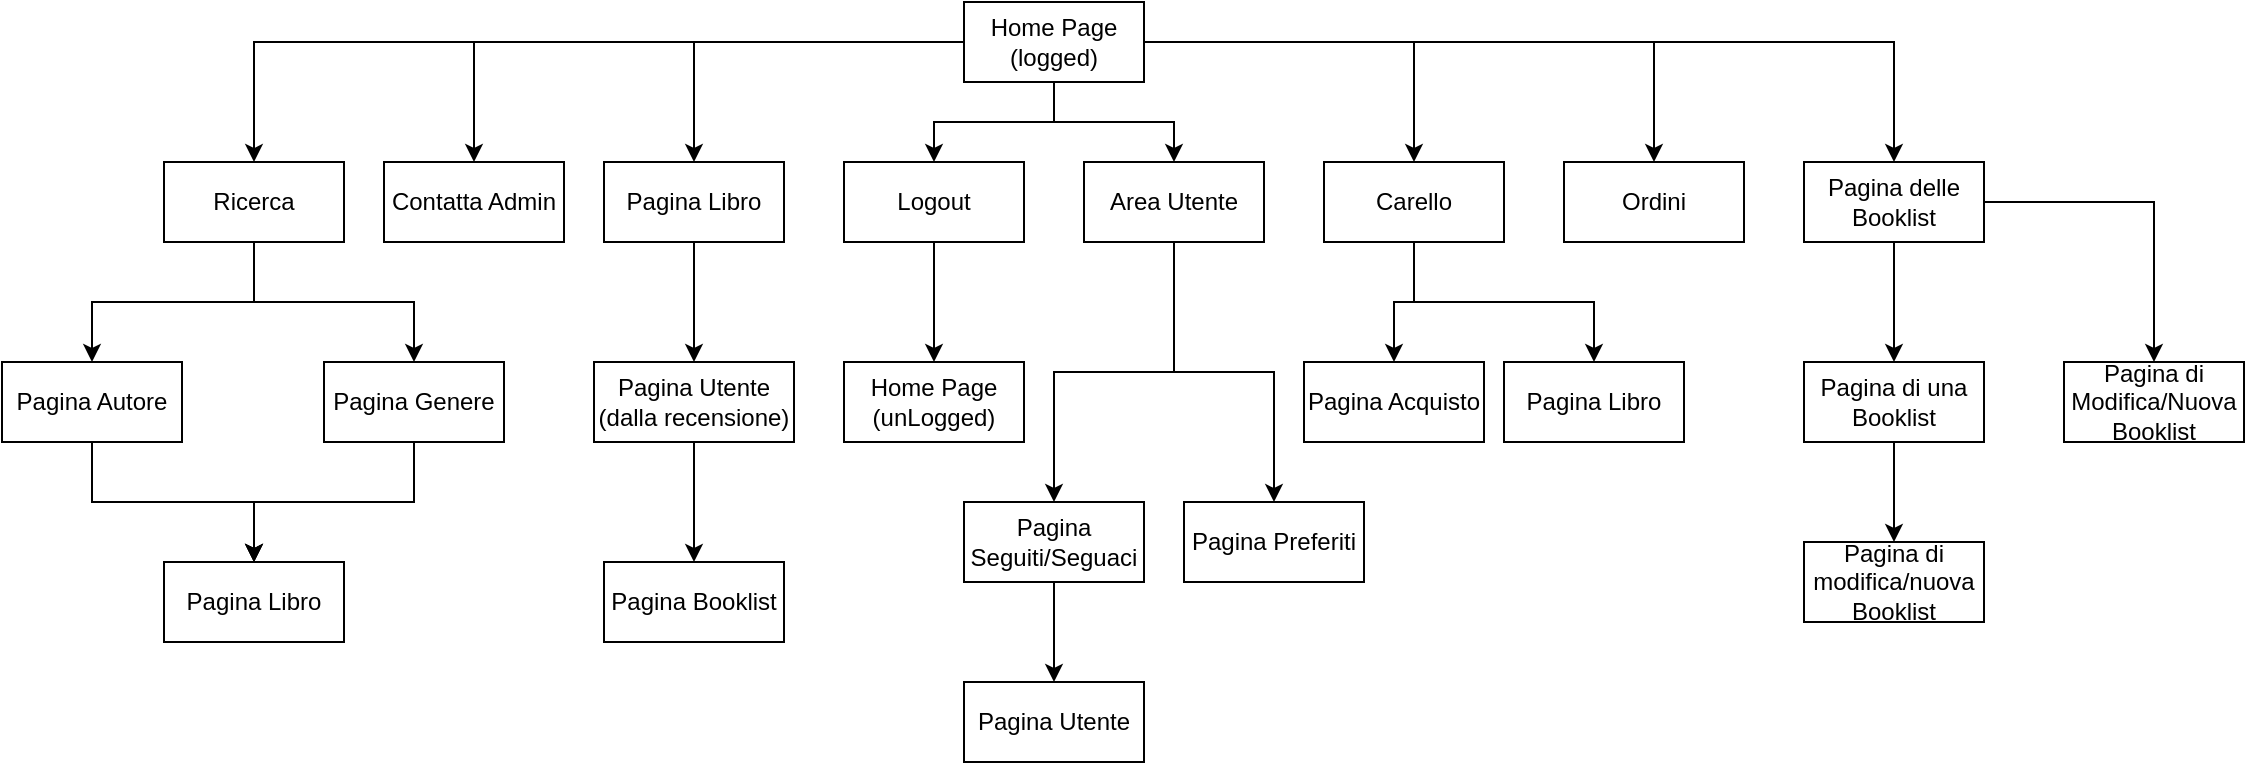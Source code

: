 <mxfile version="14.1.7" type="device"><diagram id="4htK55uaqwk8kr_ycrbB" name="Page-1"><mxGraphModel dx="1312" dy="1835" grid="1" gridSize="10" guides="1" tooltips="1" connect="1" arrows="1" fold="1" page="1" pageScale="1" pageWidth="827" pageHeight="1169" math="0" shadow="0"><root><mxCell id="0"/><mxCell id="1" parent="0"/><mxCell id="uWvcIYyvJjHRDSpbEB4w-3" style="edgeStyle=orthogonalEdgeStyle;rounded=0;orthogonalLoop=1;jettySize=auto;html=1;entryX=0.5;entryY=0;entryDx=0;entryDy=0;" edge="1" parent="1" source="uWvcIYyvJjHRDSpbEB4w-7" target="uWvcIYyvJjHRDSpbEB4w-11"><mxGeometry relative="1" as="geometry"/></mxCell><mxCell id="uWvcIYyvJjHRDSpbEB4w-4" style="edgeStyle=orthogonalEdgeStyle;rounded=0;orthogonalLoop=1;jettySize=auto;html=1;entryX=0.5;entryY=0;entryDx=0;entryDy=0;" edge="1" parent="1" source="uWvcIYyvJjHRDSpbEB4w-7" target="uWvcIYyvJjHRDSpbEB4w-12"><mxGeometry relative="1" as="geometry"/></mxCell><mxCell id="uWvcIYyvJjHRDSpbEB4w-5" style="edgeStyle=orthogonalEdgeStyle;rounded=0;orthogonalLoop=1;jettySize=auto;html=1;" edge="1" parent="1" source="uWvcIYyvJjHRDSpbEB4w-7" target="uWvcIYyvJjHRDSpbEB4w-14"><mxGeometry relative="1" as="geometry"/></mxCell><mxCell id="uWvcIYyvJjHRDSpbEB4w-6" style="edgeStyle=orthogonalEdgeStyle;rounded=0;orthogonalLoop=1;jettySize=auto;html=1;" edge="1" parent="1" source="uWvcIYyvJjHRDSpbEB4w-7" target="uWvcIYyvJjHRDSpbEB4w-18"><mxGeometry relative="1" as="geometry"/></mxCell><mxCell id="uWvcIYyvJjHRDSpbEB4w-60" style="edgeStyle=orthogonalEdgeStyle;rounded=0;orthogonalLoop=1;jettySize=auto;html=1;" edge="1" parent="1" source="uWvcIYyvJjHRDSpbEB4w-7" target="uWvcIYyvJjHRDSpbEB4w-56"><mxGeometry relative="1" as="geometry"/></mxCell><mxCell id="uWvcIYyvJjHRDSpbEB4w-61" style="edgeStyle=orthogonalEdgeStyle;rounded=0;orthogonalLoop=1;jettySize=auto;html=1;entryX=0.5;entryY=0;entryDx=0;entryDy=0;" edge="1" parent="1" source="uWvcIYyvJjHRDSpbEB4w-7" target="uWvcIYyvJjHRDSpbEB4w-57"><mxGeometry relative="1" as="geometry"/></mxCell><mxCell id="uWvcIYyvJjHRDSpbEB4w-62" style="edgeStyle=orthogonalEdgeStyle;rounded=0;orthogonalLoop=1;jettySize=auto;html=1;" edge="1" parent="1" source="uWvcIYyvJjHRDSpbEB4w-7" target="uWvcIYyvJjHRDSpbEB4w-58"><mxGeometry relative="1" as="geometry"/></mxCell><mxCell id="uWvcIYyvJjHRDSpbEB4w-63" style="edgeStyle=orthogonalEdgeStyle;rounded=0;orthogonalLoop=1;jettySize=auto;html=1;entryX=0.5;entryY=0;entryDx=0;entryDy=0;" edge="1" parent="1" source="uWvcIYyvJjHRDSpbEB4w-7" target="uWvcIYyvJjHRDSpbEB4w-59"><mxGeometry relative="1" as="geometry"/></mxCell><mxCell id="uWvcIYyvJjHRDSpbEB4w-7" value="Home Page&lt;br&gt;(logged)" style="rounded=0;whiteSpace=wrap;html=1;" vertex="1" parent="1"><mxGeometry x="510" y="-1140" width="90" height="40" as="geometry"/></mxCell><mxCell id="uWvcIYyvJjHRDSpbEB4w-9" style="edgeStyle=orthogonalEdgeStyle;rounded=0;orthogonalLoop=1;jettySize=auto;html=1;entryX=0.5;entryY=0;entryDx=0;entryDy=0;" edge="1" parent="1" source="uWvcIYyvJjHRDSpbEB4w-11" target="uWvcIYyvJjHRDSpbEB4w-20"><mxGeometry relative="1" as="geometry"/></mxCell><mxCell id="uWvcIYyvJjHRDSpbEB4w-28" style="edgeStyle=orthogonalEdgeStyle;rounded=0;orthogonalLoop=1;jettySize=auto;html=1;" edge="1" parent="1" source="uWvcIYyvJjHRDSpbEB4w-11" target="uWvcIYyvJjHRDSpbEB4w-22"><mxGeometry relative="1" as="geometry"/></mxCell><mxCell id="uWvcIYyvJjHRDSpbEB4w-11" value="Ricerca" style="rounded=0;whiteSpace=wrap;html=1;" vertex="1" parent="1"><mxGeometry x="110" y="-1060" width="90" height="40" as="geometry"/></mxCell><mxCell id="uWvcIYyvJjHRDSpbEB4w-13" style="edgeStyle=orthogonalEdgeStyle;rounded=0;orthogonalLoop=1;jettySize=auto;html=1;" edge="1" parent="1" source="uWvcIYyvJjHRDSpbEB4w-14" target="uWvcIYyvJjHRDSpbEB4w-16"><mxGeometry relative="1" as="geometry"/></mxCell><mxCell id="uWvcIYyvJjHRDSpbEB4w-14" value="Pagina Libro" style="rounded=0;whiteSpace=wrap;html=1;" vertex="1" parent="1"><mxGeometry x="330" y="-1060" width="90" height="40" as="geometry"/></mxCell><mxCell id="uWvcIYyvJjHRDSpbEB4w-15" style="edgeStyle=orthogonalEdgeStyle;rounded=0;orthogonalLoop=1;jettySize=auto;html=1;entryX=0.5;entryY=0;entryDx=0;entryDy=0;" edge="1" parent="1" source="uWvcIYyvJjHRDSpbEB4w-16" target="uWvcIYyvJjHRDSpbEB4w-24"><mxGeometry relative="1" as="geometry"/></mxCell><mxCell id="uWvcIYyvJjHRDSpbEB4w-16" value="Pagina Utente (dalla recensione)" style="rounded=0;whiteSpace=wrap;html=1;" vertex="1" parent="1"><mxGeometry x="325" y="-960" width="100" height="40" as="geometry"/></mxCell><mxCell id="uWvcIYyvJjHRDSpbEB4w-30" style="edgeStyle=orthogonalEdgeStyle;rounded=0;orthogonalLoop=1;jettySize=auto;html=1;entryX=0.5;entryY=0;entryDx=0;entryDy=0;" edge="1" parent="1" source="uWvcIYyvJjHRDSpbEB4w-18" target="uWvcIYyvJjHRDSpbEB4w-25"><mxGeometry relative="1" as="geometry"/></mxCell><mxCell id="uWvcIYyvJjHRDSpbEB4w-18" value="Logout" style="rounded=0;whiteSpace=wrap;html=1;" vertex="1" parent="1"><mxGeometry x="450" y="-1060" width="90" height="40" as="geometry"/></mxCell><mxCell id="uWvcIYyvJjHRDSpbEB4w-19" style="edgeStyle=orthogonalEdgeStyle;rounded=0;orthogonalLoop=1;jettySize=auto;html=1;" edge="1" parent="1" source="uWvcIYyvJjHRDSpbEB4w-22" target="uWvcIYyvJjHRDSpbEB4w-23"><mxGeometry relative="1" as="geometry"/></mxCell><mxCell id="uWvcIYyvJjHRDSpbEB4w-29" style="edgeStyle=orthogonalEdgeStyle;rounded=0;orthogonalLoop=1;jettySize=auto;html=1;" edge="1" parent="1" source="uWvcIYyvJjHRDSpbEB4w-20" target="uWvcIYyvJjHRDSpbEB4w-23"><mxGeometry relative="1" as="geometry"/></mxCell><mxCell id="uWvcIYyvJjHRDSpbEB4w-20" value="Pagina Autore" style="rounded=0;whiteSpace=wrap;html=1;" vertex="1" parent="1"><mxGeometry x="29" y="-960" width="90" height="40" as="geometry"/></mxCell><mxCell id="uWvcIYyvJjHRDSpbEB4w-21" style="edgeStyle=orthogonalEdgeStyle;rounded=0;orthogonalLoop=1;jettySize=auto;html=1;entryX=0.5;entryY=0;entryDx=0;entryDy=0;" edge="1" parent="1" source="uWvcIYyvJjHRDSpbEB4w-22" target="uWvcIYyvJjHRDSpbEB4w-23"><mxGeometry relative="1" as="geometry"/></mxCell><mxCell id="uWvcIYyvJjHRDSpbEB4w-23" value="Pagina Libro" style="rounded=0;whiteSpace=wrap;html=1;" vertex="1" parent="1"><mxGeometry x="110" y="-860" width="90" height="40" as="geometry"/></mxCell><mxCell id="uWvcIYyvJjHRDSpbEB4w-24" value="Pagina Booklist" style="rounded=0;whiteSpace=wrap;html=1;" vertex="1" parent="1"><mxGeometry x="330" y="-860" width="90" height="40" as="geometry"/></mxCell><mxCell id="uWvcIYyvJjHRDSpbEB4w-25" value="Home Page (unLogged)" style="rounded=0;whiteSpace=wrap;html=1;" vertex="1" parent="1"><mxGeometry x="450" y="-960" width="90" height="40" as="geometry"/></mxCell><mxCell id="uWvcIYyvJjHRDSpbEB4w-12" value="Contatta Admin" style="rounded=0;whiteSpace=wrap;html=1;" vertex="1" parent="1"><mxGeometry x="220" y="-1060" width="90" height="40" as="geometry"/></mxCell><mxCell id="uWvcIYyvJjHRDSpbEB4w-22" value="Pagina Genere&lt;span style=&quot;color: rgba(0 , 0 , 0 , 0) ; font-family: monospace ; font-size: 0px&quot;&gt;%3CmxGraphModel%3E%3Croot%3E%3CmxCell%20id%3D%220%22%2F%3E%3CmxCell%20id%3D%221%22%20parent%3D%220%22%2F%3E%3CmxCell%20id%3D%222%22%20value%3D%22Contatta%20Admin%22%20style%3D%22rounded%3D0%3BwhiteSpace%3Dwrap%3Bhtml%3D1%3B%22%20vertex%3D%221%22%20parent%3D%221%22%3E%3CmxGeometry%20x%3D%2230%22%20y%3D%22-1060%22%20width%3D%2290%22%20height%3D%2240%22%20as%3D%22geometry%22%2F%3E%3C%2FmxCell%3E%3C%2Froot%3E%3C%2FmxGraphModel%3E&lt;/span&gt;" style="rounded=0;whiteSpace=wrap;html=1;" vertex="1" parent="1"><mxGeometry x="190" y="-960" width="90" height="40" as="geometry"/></mxCell><mxCell id="uWvcIYyvJjHRDSpbEB4w-74" style="edgeStyle=orthogonalEdgeStyle;rounded=0;orthogonalLoop=1;jettySize=auto;html=1;entryX=0.5;entryY=0;entryDx=0;entryDy=0;" edge="1" parent="1" source="uWvcIYyvJjHRDSpbEB4w-56" target="uWvcIYyvJjHRDSpbEB4w-73"><mxGeometry relative="1" as="geometry"/></mxCell><mxCell id="uWvcIYyvJjHRDSpbEB4w-80" style="edgeStyle=orthogonalEdgeStyle;rounded=0;orthogonalLoop=1;jettySize=auto;html=1;" edge="1" parent="1" source="uWvcIYyvJjHRDSpbEB4w-56" target="uWvcIYyvJjHRDSpbEB4w-79"><mxGeometry relative="1" as="geometry"/></mxCell><mxCell id="uWvcIYyvJjHRDSpbEB4w-56" value="Area Utente" style="rounded=0;whiteSpace=wrap;html=1;" vertex="1" parent="1"><mxGeometry x="570" y="-1060" width="90" height="40" as="geometry"/></mxCell><mxCell id="uWvcIYyvJjHRDSpbEB4w-71" style="edgeStyle=orthogonalEdgeStyle;rounded=0;orthogonalLoop=1;jettySize=auto;html=1;" edge="1" parent="1" source="uWvcIYyvJjHRDSpbEB4w-57" target="uWvcIYyvJjHRDSpbEB4w-70"><mxGeometry relative="1" as="geometry"/></mxCell><mxCell id="uWvcIYyvJjHRDSpbEB4w-78" style="edgeStyle=orthogonalEdgeStyle;rounded=0;orthogonalLoop=1;jettySize=auto;html=1;entryX=0.5;entryY=0;entryDx=0;entryDy=0;" edge="1" parent="1" source="uWvcIYyvJjHRDSpbEB4w-57" target="uWvcIYyvJjHRDSpbEB4w-77"><mxGeometry relative="1" as="geometry"/></mxCell><mxCell id="uWvcIYyvJjHRDSpbEB4w-57" value="Carello" style="rounded=0;whiteSpace=wrap;html=1;" vertex="1" parent="1"><mxGeometry x="690" y="-1060" width="90" height="40" as="geometry"/></mxCell><mxCell id="uWvcIYyvJjHRDSpbEB4w-58" value="Ordini" style="rounded=0;whiteSpace=wrap;html=1;" vertex="1" parent="1"><mxGeometry x="810" y="-1060" width="90" height="40" as="geometry"/></mxCell><mxCell id="uWvcIYyvJjHRDSpbEB4w-67" style="edgeStyle=orthogonalEdgeStyle;rounded=0;orthogonalLoop=1;jettySize=auto;html=1;entryX=0.5;entryY=0;entryDx=0;entryDy=0;" edge="1" parent="1" source="uWvcIYyvJjHRDSpbEB4w-59" target="uWvcIYyvJjHRDSpbEB4w-64"><mxGeometry relative="1" as="geometry"/></mxCell><mxCell id="uWvcIYyvJjHRDSpbEB4w-68" style="edgeStyle=orthogonalEdgeStyle;rounded=0;orthogonalLoop=1;jettySize=auto;html=1;" edge="1" parent="1" source="uWvcIYyvJjHRDSpbEB4w-59" target="uWvcIYyvJjHRDSpbEB4w-66"><mxGeometry relative="1" as="geometry"/></mxCell><mxCell id="uWvcIYyvJjHRDSpbEB4w-59" value="Pagina delle Booklist" style="rounded=0;whiteSpace=wrap;html=1;" vertex="1" parent="1"><mxGeometry x="930" y="-1060" width="90" height="40" as="geometry"/></mxCell><mxCell id="uWvcIYyvJjHRDSpbEB4w-69" style="edgeStyle=orthogonalEdgeStyle;rounded=0;orthogonalLoop=1;jettySize=auto;html=1;" edge="1" parent="1" source="uWvcIYyvJjHRDSpbEB4w-64" target="uWvcIYyvJjHRDSpbEB4w-65"><mxGeometry relative="1" as="geometry"/></mxCell><mxCell id="uWvcIYyvJjHRDSpbEB4w-64" value="Pagina di una Booklist" style="rounded=0;whiteSpace=wrap;html=1;" vertex="1" parent="1"><mxGeometry x="930" y="-960" width="90" height="40" as="geometry"/></mxCell><mxCell id="uWvcIYyvJjHRDSpbEB4w-65" value="Pagina di modifica/nuova Booklist" style="rounded=0;whiteSpace=wrap;html=1;" vertex="1" parent="1"><mxGeometry x="930" y="-870" width="90" height="40" as="geometry"/></mxCell><mxCell id="uWvcIYyvJjHRDSpbEB4w-66" value="Pagina di Modifica/Nuova Booklist" style="rounded=0;whiteSpace=wrap;html=1;" vertex="1" parent="1"><mxGeometry x="1060" y="-960" width="90" height="40" as="geometry"/></mxCell><mxCell id="uWvcIYyvJjHRDSpbEB4w-70" value="Pagina Libro" style="rounded=0;whiteSpace=wrap;html=1;" vertex="1" parent="1"><mxGeometry x="780" y="-960" width="90" height="40" as="geometry"/></mxCell><mxCell id="uWvcIYyvJjHRDSpbEB4w-76" style="edgeStyle=orthogonalEdgeStyle;rounded=0;orthogonalLoop=1;jettySize=auto;html=1;" edge="1" parent="1" source="uWvcIYyvJjHRDSpbEB4w-73" target="uWvcIYyvJjHRDSpbEB4w-75"><mxGeometry relative="1" as="geometry"/></mxCell><mxCell id="uWvcIYyvJjHRDSpbEB4w-73" value="Pagina Seguiti/Seguaci" style="rounded=0;whiteSpace=wrap;html=1;" vertex="1" parent="1"><mxGeometry x="510" y="-890" width="90" height="40" as="geometry"/></mxCell><mxCell id="uWvcIYyvJjHRDSpbEB4w-75" value="Pagina Utente" style="rounded=0;whiteSpace=wrap;html=1;" vertex="1" parent="1"><mxGeometry x="510" y="-800" width="90" height="40" as="geometry"/></mxCell><mxCell id="uWvcIYyvJjHRDSpbEB4w-77" value="Pagina Acquisto" style="rounded=0;whiteSpace=wrap;html=1;" vertex="1" parent="1"><mxGeometry x="680" y="-960" width="90" height="40" as="geometry"/></mxCell><mxCell id="uWvcIYyvJjHRDSpbEB4w-79" value="Pagina Preferiti" style="rounded=0;whiteSpace=wrap;html=1;" vertex="1" parent="1"><mxGeometry x="620" y="-890" width="90" height="40" as="geometry"/></mxCell></root></mxGraphModel></diagram></mxfile>